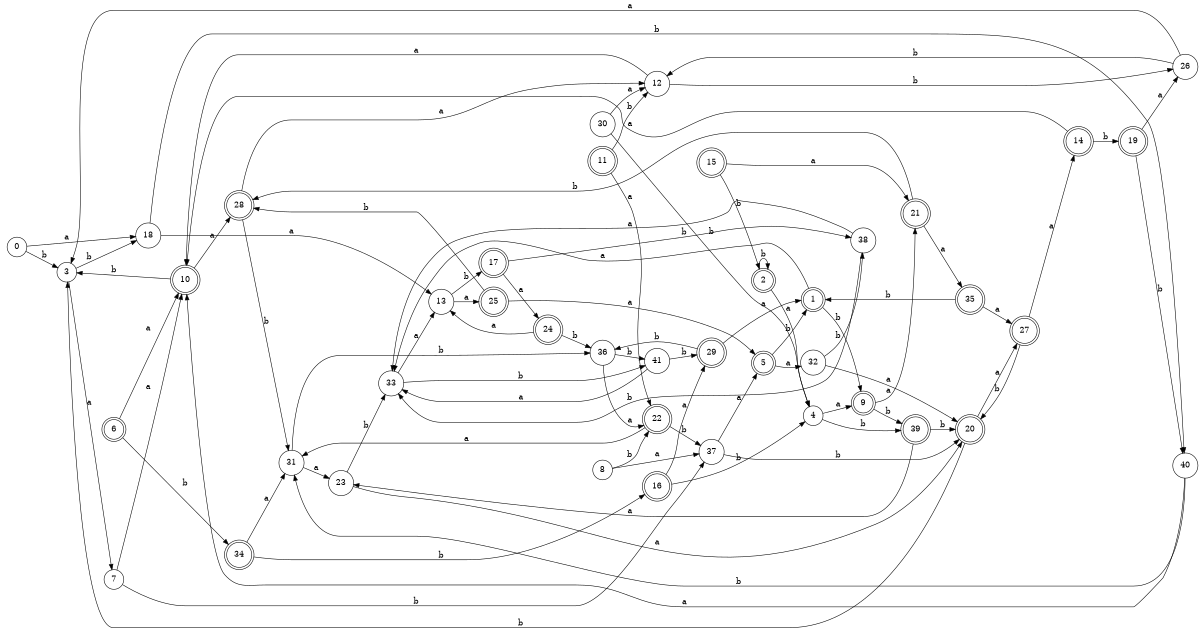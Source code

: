 digraph n34_8 {
__start0 [label="" shape="none"];

rankdir=LR;
size="8,5";

s0 [style="filled", color="black", fillcolor="white" shape="circle", label="0"];
s1 [style="rounded,filled", color="black", fillcolor="white" shape="doublecircle", label="1"];
s2 [style="rounded,filled", color="black", fillcolor="white" shape="doublecircle", label="2"];
s3 [style="filled", color="black", fillcolor="white" shape="circle", label="3"];
s4 [style="filled", color="black", fillcolor="white" shape="circle", label="4"];
s5 [style="rounded,filled", color="black", fillcolor="white" shape="doublecircle", label="5"];
s6 [style="rounded,filled", color="black", fillcolor="white" shape="doublecircle", label="6"];
s7 [style="filled", color="black", fillcolor="white" shape="circle", label="7"];
s8 [style="filled", color="black", fillcolor="white" shape="circle", label="8"];
s9 [style="rounded,filled", color="black", fillcolor="white" shape="doublecircle", label="9"];
s10 [style="rounded,filled", color="black", fillcolor="white" shape="doublecircle", label="10"];
s11 [style="rounded,filled", color="black", fillcolor="white" shape="doublecircle", label="11"];
s12 [style="filled", color="black", fillcolor="white" shape="circle", label="12"];
s13 [style="filled", color="black", fillcolor="white" shape="circle", label="13"];
s14 [style="rounded,filled", color="black", fillcolor="white" shape="doublecircle", label="14"];
s15 [style="rounded,filled", color="black", fillcolor="white" shape="doublecircle", label="15"];
s16 [style="rounded,filled", color="black", fillcolor="white" shape="doublecircle", label="16"];
s17 [style="rounded,filled", color="black", fillcolor="white" shape="doublecircle", label="17"];
s18 [style="filled", color="black", fillcolor="white" shape="circle", label="18"];
s19 [style="rounded,filled", color="black", fillcolor="white" shape="doublecircle", label="19"];
s20 [style="rounded,filled", color="black", fillcolor="white" shape="doublecircle", label="20"];
s21 [style="rounded,filled", color="black", fillcolor="white" shape="doublecircle", label="21"];
s22 [style="rounded,filled", color="black", fillcolor="white" shape="doublecircle", label="22"];
s23 [style="filled", color="black", fillcolor="white" shape="circle", label="23"];
s24 [style="rounded,filled", color="black", fillcolor="white" shape="doublecircle", label="24"];
s25 [style="rounded,filled", color="black", fillcolor="white" shape="doublecircle", label="25"];
s26 [style="filled", color="black", fillcolor="white" shape="circle", label="26"];
s27 [style="rounded,filled", color="black", fillcolor="white" shape="doublecircle", label="27"];
s28 [style="rounded,filled", color="black", fillcolor="white" shape="doublecircle", label="28"];
s29 [style="rounded,filled", color="black", fillcolor="white" shape="doublecircle", label="29"];
s30 [style="filled", color="black", fillcolor="white" shape="circle", label="30"];
s31 [style="filled", color="black", fillcolor="white" shape="circle", label="31"];
s32 [style="filled", color="black", fillcolor="white" shape="circle", label="32"];
s33 [style="filled", color="black", fillcolor="white" shape="circle", label="33"];
s34 [style="rounded,filled", color="black", fillcolor="white" shape="doublecircle", label="34"];
s35 [style="rounded,filled", color="black", fillcolor="white" shape="doublecircle", label="35"];
s36 [style="filled", color="black", fillcolor="white" shape="circle", label="36"];
s37 [style="filled", color="black", fillcolor="white" shape="circle", label="37"];
s38 [style="filled", color="black", fillcolor="white" shape="circle", label="38"];
s39 [style="rounded,filled", color="black", fillcolor="white" shape="doublecircle", label="39"];
s40 [style="filled", color="black", fillcolor="white" shape="circle", label="40"];
s41 [style="filled", color="black", fillcolor="white" shape="circle", label="41"];
s0 -> s18 [label="a"];
s0 -> s3 [label="b"];
s1 -> s33 [label="a"];
s1 -> s9 [label="b"];
s2 -> s4 [label="a"];
s2 -> s2 [label="b"];
s3 -> s7 [label="a"];
s3 -> s18 [label="b"];
s4 -> s9 [label="a"];
s4 -> s39 [label="b"];
s5 -> s32 [label="a"];
s5 -> s1 [label="b"];
s6 -> s10 [label="a"];
s6 -> s34 [label="b"];
s7 -> s10 [label="a"];
s7 -> s37 [label="b"];
s8 -> s37 [label="a"];
s8 -> s22 [label="b"];
s9 -> s21 [label="a"];
s9 -> s39 [label="b"];
s10 -> s28 [label="a"];
s10 -> s3 [label="b"];
s11 -> s22 [label="a"];
s11 -> s12 [label="b"];
s12 -> s10 [label="a"];
s12 -> s26 [label="b"];
s13 -> s25 [label="a"];
s13 -> s17 [label="b"];
s14 -> s10 [label="a"];
s14 -> s19 [label="b"];
s15 -> s21 [label="a"];
s15 -> s2 [label="b"];
s16 -> s29 [label="a"];
s16 -> s4 [label="b"];
s17 -> s24 [label="a"];
s17 -> s38 [label="b"];
s18 -> s13 [label="a"];
s18 -> s40 [label="b"];
s19 -> s26 [label="a"];
s19 -> s40 [label="b"];
s20 -> s27 [label="a"];
s20 -> s3 [label="b"];
s21 -> s35 [label="a"];
s21 -> s28 [label="b"];
s22 -> s31 [label="a"];
s22 -> s37 [label="b"];
s23 -> s20 [label="a"];
s23 -> s33 [label="b"];
s24 -> s13 [label="a"];
s24 -> s36 [label="b"];
s25 -> s5 [label="a"];
s25 -> s28 [label="b"];
s26 -> s3 [label="a"];
s26 -> s12 [label="b"];
s27 -> s14 [label="a"];
s27 -> s20 [label="b"];
s28 -> s12 [label="a"];
s28 -> s31 [label="b"];
s29 -> s1 [label="a"];
s29 -> s36 [label="b"];
s30 -> s12 [label="a"];
s30 -> s4 [label="b"];
s31 -> s23 [label="a"];
s31 -> s36 [label="b"];
s32 -> s20 [label="a"];
s32 -> s38 [label="b"];
s33 -> s13 [label="a"];
s33 -> s41 [label="b"];
s34 -> s31 [label="a"];
s34 -> s16 [label="b"];
s35 -> s27 [label="a"];
s35 -> s1 [label="b"];
s36 -> s22 [label="a"];
s36 -> s41 [label="b"];
s37 -> s5 [label="a"];
s37 -> s20 [label="b"];
s38 -> s33 [label="a"];
s38 -> s33 [label="b"];
s39 -> s23 [label="a"];
s39 -> s20 [label="b"];
s40 -> s10 [label="a"];
s40 -> s31 [label="b"];
s41 -> s33 [label="a"];
s41 -> s29 [label="b"];

}